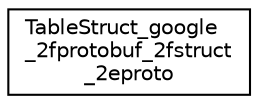digraph "类继承关系图"
{
 // LATEX_PDF_SIZE
  edge [fontname="Helvetica",fontsize="10",labelfontname="Helvetica",labelfontsize="10"];
  node [fontname="Helvetica",fontsize="10",shape=record];
  rankdir="LR";
  Node0 [label="TableStruct_google\l_2fprotobuf_2fstruct\l_2eproto",height=0.2,width=0.4,color="black", fillcolor="white", style="filled",URL="$structTableStruct__google__2fprotobuf__2fstruct__2eproto.html",tooltip=" "];
}
